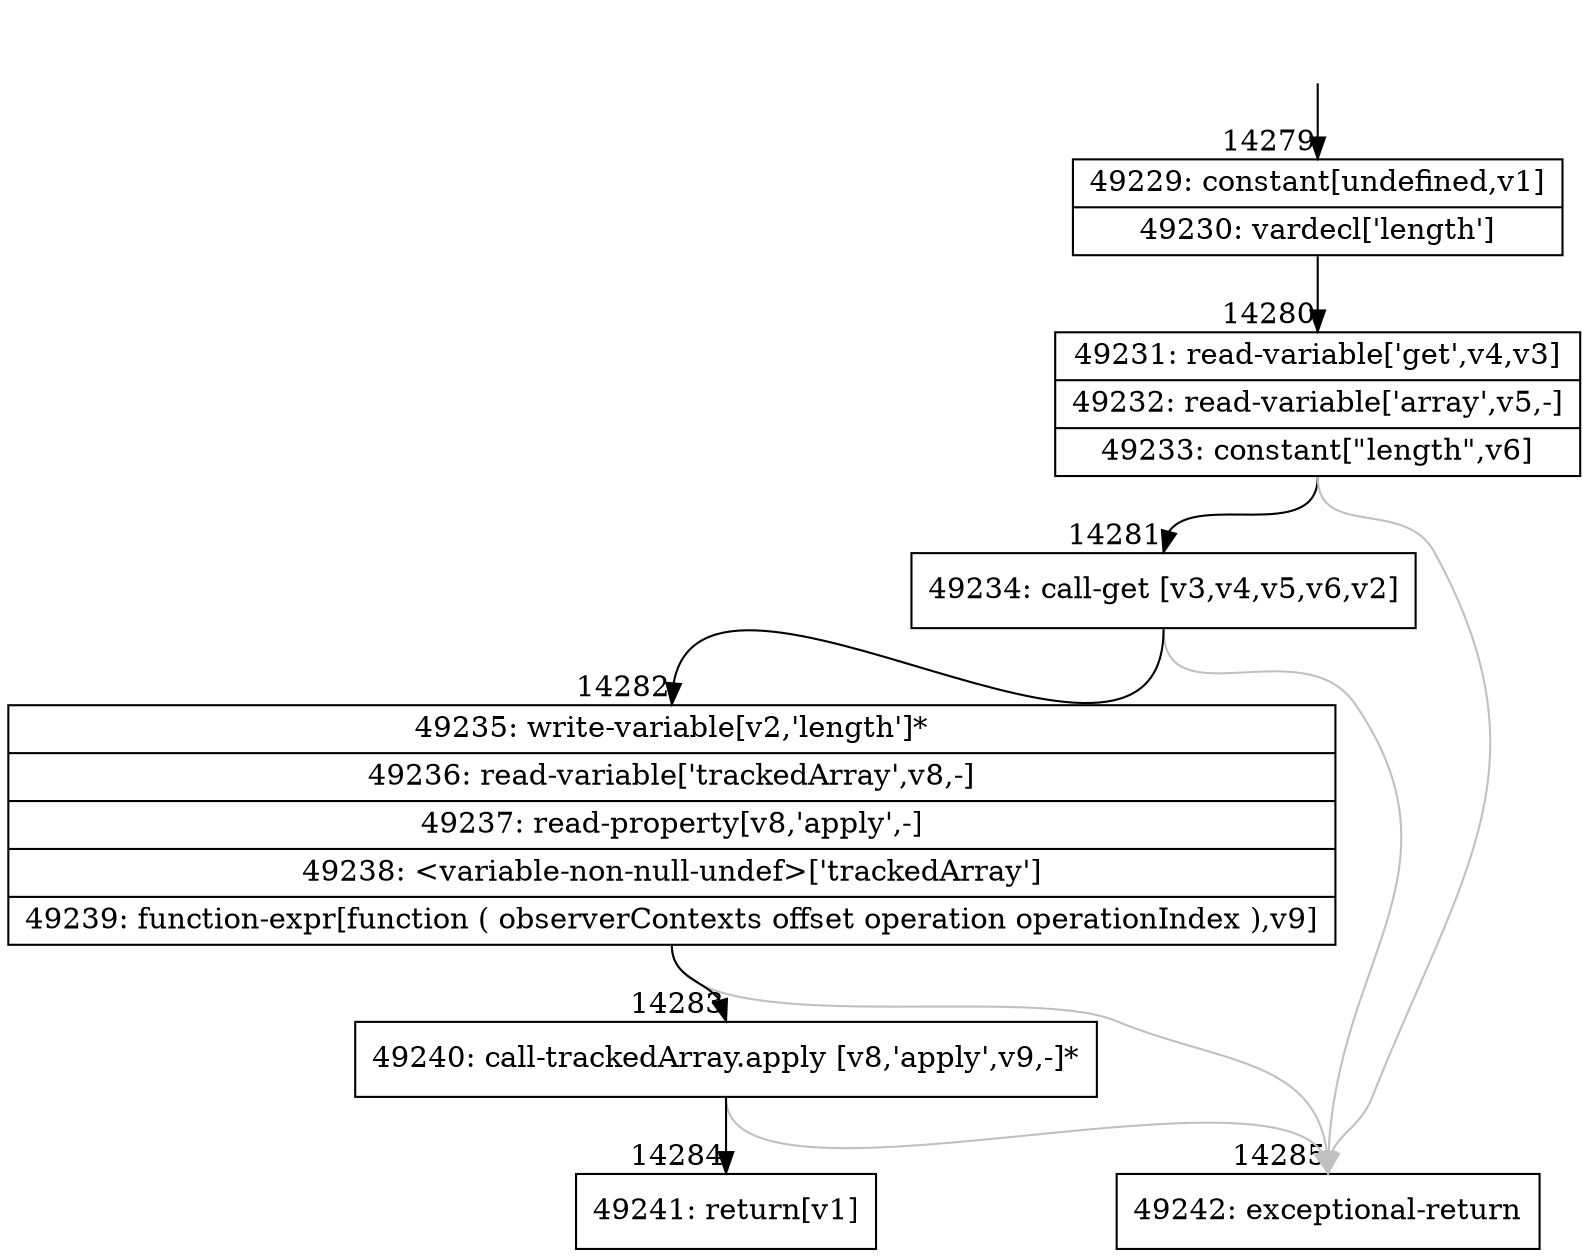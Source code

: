 digraph {
rankdir="TD"
BB_entry1190[shape=none,label=""];
BB_entry1190 -> BB14279 [tailport=s, headport=n, headlabel="    14279"]
BB14279 [shape=record label="{49229: constant[undefined,v1]|49230: vardecl['length']}" ] 
BB14279 -> BB14280 [tailport=s, headport=n, headlabel="      14280"]
BB14280 [shape=record label="{49231: read-variable['get',v4,v3]|49232: read-variable['array',v5,-]|49233: constant[\"length\",v6]}" ] 
BB14280 -> BB14281 [tailport=s, headport=n, headlabel="      14281"]
BB14280 -> BB14285 [tailport=s, headport=n, color=gray, headlabel="      14285"]
BB14281 [shape=record label="{49234: call-get [v3,v4,v5,v6,v2]}" ] 
BB14281 -> BB14282 [tailport=s, headport=n, headlabel="      14282"]
BB14281 -> BB14285 [tailport=s, headport=n, color=gray]
BB14282 [shape=record label="{49235: write-variable[v2,'length']*|49236: read-variable['trackedArray',v8,-]|49237: read-property[v8,'apply',-]|49238: \<variable-non-null-undef\>['trackedArray']|49239: function-expr[function ( observerContexts offset operation operationIndex ),v9]}" ] 
BB14282 -> BB14283 [tailport=s, headport=n, headlabel="      14283"]
BB14282 -> BB14285 [tailport=s, headport=n, color=gray]
BB14283 [shape=record label="{49240: call-trackedArray.apply [v8,'apply',v9,-]*}" ] 
BB14283 -> BB14284 [tailport=s, headport=n, headlabel="      14284"]
BB14283 -> BB14285 [tailport=s, headport=n, color=gray]
BB14284 [shape=record label="{49241: return[v1]}" ] 
BB14285 [shape=record label="{49242: exceptional-return}" ] 
//#$~ 26412
}
